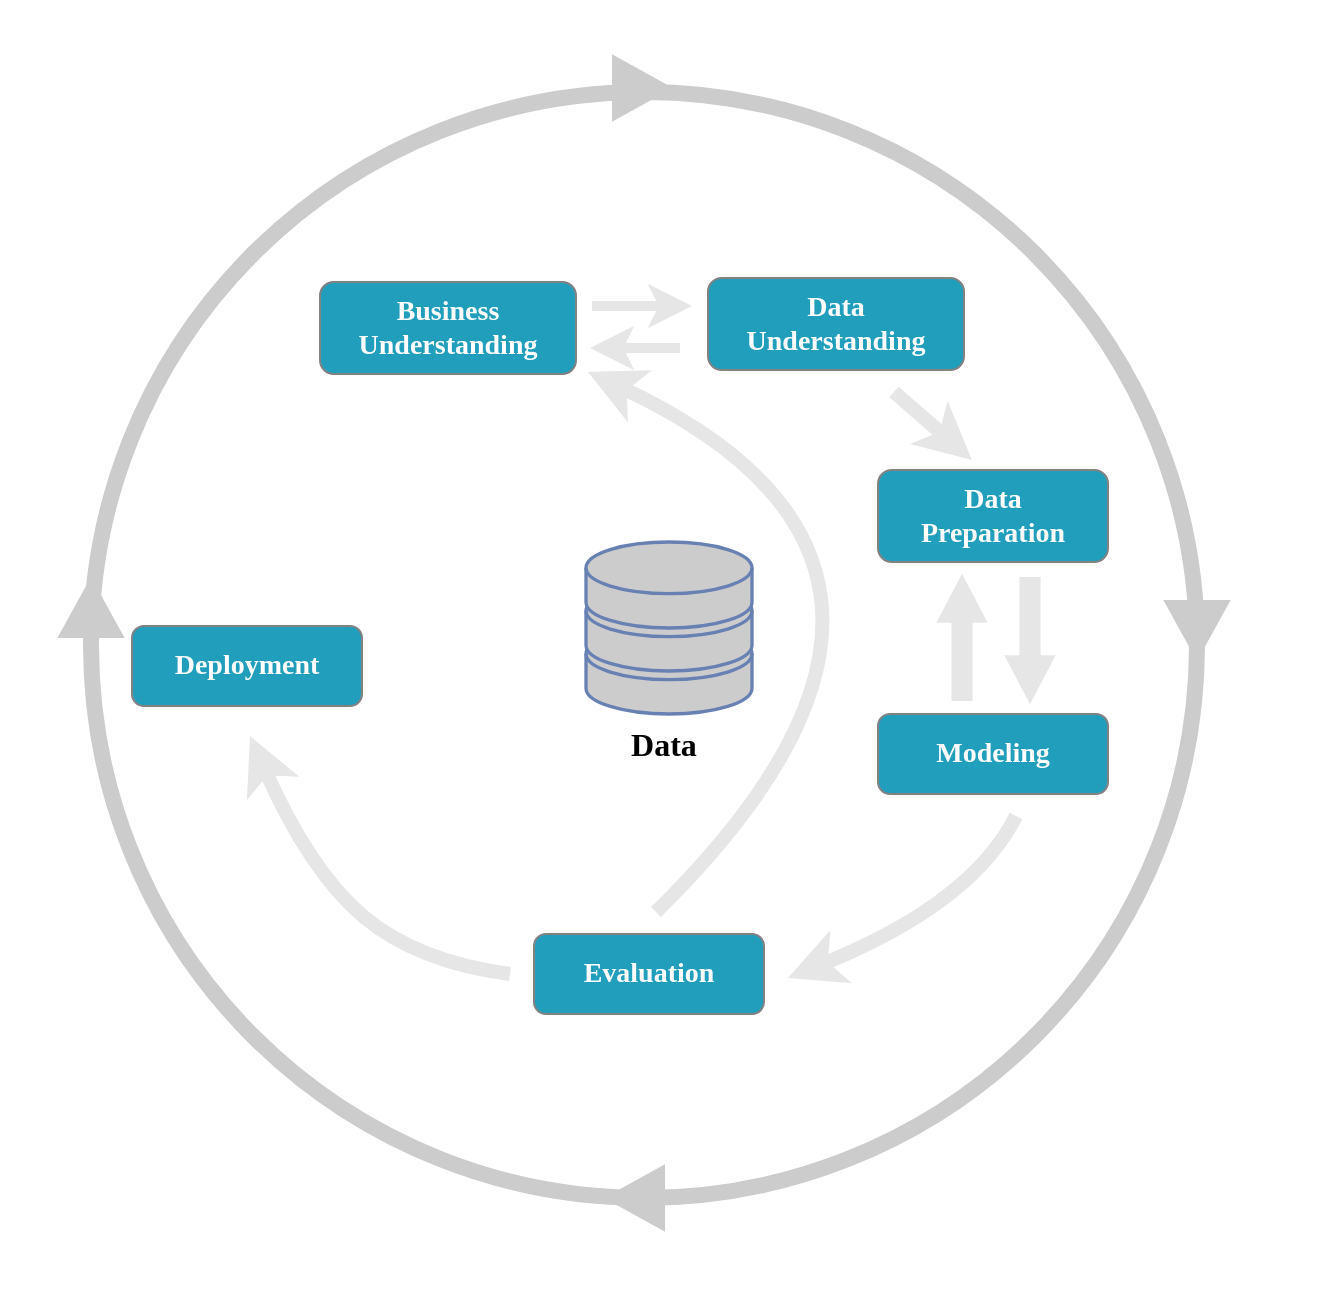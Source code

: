 <mxfile version="24.2.2" type="device">
  <diagram name="第 1 页" id="kNHRGInsF0GLIskwiczz">
    <mxGraphModel dx="1434" dy="841" grid="0" gridSize="10" guides="1" tooltips="1" connect="1" arrows="1" fold="1" page="1" pageScale="1" pageWidth="827" pageHeight="1169" math="0" shadow="0">
      <root>
        <mxCell id="0" />
        <mxCell id="1" parent="0" />
        <mxCell id="mBkOeJFsPVEQG8PaR_3U-33" value="" style="rounded=0;whiteSpace=wrap;html=1;strokeColor=none;fillColor=none;" parent="1" vertex="1">
          <mxGeometry x="62" y="98" width="669" height="648" as="geometry" />
        </mxCell>
        <mxCell id="mBkOeJFsPVEQG8PaR_3U-11" value="" style="ellipse;whiteSpace=wrap;html=1;aspect=fixed;container=0;horizontal=1;strokeWidth=8;strokeColor=#CCCCCC;" parent="1" vertex="1">
          <mxGeometry x="107.5" y="144" width="553" height="553" as="geometry" />
        </mxCell>
        <mxCell id="mBkOeJFsPVEQG8PaR_3U-4" value="&lt;b&gt;&lt;font face=&quot;Verdana&quot; style=&quot;font-size: 16px;&quot;&gt;Data&lt;/font&gt;&lt;/b&gt;" style="text;html=1;align=center;verticalAlign=middle;whiteSpace=wrap;rounded=0;" parent="1" vertex="1">
          <mxGeometry x="363.75" y="455" width="60" height="30" as="geometry" />
        </mxCell>
        <mxCell id="mBkOeJFsPVEQG8PaR_3U-5" value="&lt;font color=&quot;#ffffff&quot; face=&quot;Verdana&quot; style=&quot;font-size: 14px;&quot;&gt;&lt;b&gt;Evaluation&lt;/b&gt;&lt;/font&gt;" style="rounded=1;whiteSpace=wrap;html=1;strokeColor=#838181;fillColor=#219EBC;" parent="1" vertex="1">
          <mxGeometry x="329" y="565" width="115" height="40" as="geometry" />
        </mxCell>
        <mxCell id="mBkOeJFsPVEQG8PaR_3U-6" value="&lt;font color=&quot;#ffffff&quot; face=&quot;Verdana&quot; style=&quot;font-size: 14px;&quot;&gt;&lt;b&gt;Modeling&lt;/b&gt;&lt;/font&gt;" style="rounded=1;whiteSpace=wrap;html=1;strokeColor=#838181;fillColor=#219EBC;" parent="1" vertex="1">
          <mxGeometry x="501" y="455" width="115" height="40" as="geometry" />
        </mxCell>
        <mxCell id="mBkOeJFsPVEQG8PaR_3U-7" value="&lt;font color=&quot;#ffffff&quot; face=&quot;Verdana&quot; style=&quot;font-size: 14px;&quot;&gt;&lt;b&gt;Data&lt;/b&gt;&lt;/font&gt;&lt;div&gt;&lt;font color=&quot;#ffffff&quot; face=&quot;Verdana&quot; style=&quot;font-size: 14px;&quot;&gt;&lt;b&gt;Preparation&lt;/b&gt;&lt;/font&gt;&lt;/div&gt;" style="rounded=1;whiteSpace=wrap;html=1;strokeColor=#838181;fillColor=#219EBC;" parent="1" vertex="1">
          <mxGeometry x="501" y="333" width="115" height="46" as="geometry" />
        </mxCell>
        <mxCell id="mBkOeJFsPVEQG8PaR_3U-8" value="&lt;font color=&quot;#ffffff&quot; face=&quot;Verdana&quot; style=&quot;font-size: 14px;&quot;&gt;&lt;b&gt;Data&lt;/b&gt;&lt;/font&gt;&lt;div&gt;&lt;font face=&quot;Verdana&quot; color=&quot;#ffffff&quot;&gt;&lt;span style=&quot;font-size: 14px;&quot;&gt;&lt;b&gt;Understanding&lt;/b&gt;&lt;/span&gt;&lt;/font&gt;&lt;/div&gt;" style="rounded=1;whiteSpace=wrap;html=1;strokeColor=#838181;fillColor=#219EBC;" parent="1" vertex="1">
          <mxGeometry x="416" y="237" width="128" height="46" as="geometry" />
        </mxCell>
        <mxCell id="mBkOeJFsPVEQG8PaR_3U-9" value="&lt;font face=&quot;Verdana&quot; color=&quot;#ffffff&quot;&gt;&lt;span style=&quot;font-size: 14px;&quot;&gt;&lt;b&gt;Business&lt;/b&gt;&lt;/span&gt;&lt;/font&gt;&lt;br&gt;&lt;div&gt;&lt;font face=&quot;Verdana&quot; color=&quot;#ffffff&quot;&gt;&lt;span style=&quot;font-size: 14px;&quot;&gt;&lt;b&gt;Understanding&lt;/b&gt;&lt;/span&gt;&lt;/font&gt;&lt;/div&gt;" style="rounded=1;whiteSpace=wrap;html=1;strokeColor=#838181;fillColor=#219EBC;" parent="1" vertex="1">
          <mxGeometry x="222" y="239" width="128" height="46" as="geometry" />
        </mxCell>
        <mxCell id="mBkOeJFsPVEQG8PaR_3U-10" value="&lt;font color=&quot;#ffffff&quot; face=&quot;Verdana&quot; style=&quot;font-size: 14px;&quot;&gt;&lt;b&gt;Deployment&lt;/b&gt;&lt;/font&gt;" style="rounded=1;whiteSpace=wrap;html=1;strokeColor=#838181;fillColor=#219EBC;" parent="1" vertex="1">
          <mxGeometry x="128" y="411" width="115" height="40" as="geometry" />
        </mxCell>
        <mxCell id="mBkOeJFsPVEQG8PaR_3U-13" value="" style="html=1;shadow=0;dashed=0;align=center;verticalAlign=middle;shape=mxgraph.arrows2.arrow;dy=0.52;dx=29;notch=0;rotation=-90;strokeColor=#CCCCCC;fillColor=#CCCCCC;" parent="1" vertex="1">
          <mxGeometry x="93" y="386" width="29" height="32" as="geometry" />
        </mxCell>
        <mxCell id="mBkOeJFsPVEQG8PaR_3U-14" value="" style="html=1;shadow=0;dashed=0;align=center;verticalAlign=middle;shape=mxgraph.arrows2.arrow;dy=0.52;dx=29;notch=0;rotation=-180;strokeColor=#CCCCCC;fillColor=#CCCCCC;" parent="1" vertex="1">
          <mxGeometry x="365" y="681" width="29" height="32" as="geometry" />
        </mxCell>
        <mxCell id="mBkOeJFsPVEQG8PaR_3U-15" value="" style="html=1;shadow=0;dashed=0;align=center;verticalAlign=middle;shape=mxgraph.arrows2.arrow;dy=0.52;dx=29;notch=0;rotation=0;strokeColor=#CCCCCC;fillColor=#CCCCCC;" parent="1" vertex="1">
          <mxGeometry x="368.5" y="126" width="29" height="32" as="geometry" />
        </mxCell>
        <mxCell id="mBkOeJFsPVEQG8PaR_3U-16" value="" style="html=1;shadow=0;dashed=0;align=center;verticalAlign=middle;shape=mxgraph.arrows2.arrow;dy=0.52;dx=29;notch=0;rotation=90;strokeColor=#CCCCCC;fillColor=#CCCCCC;" parent="1" vertex="1">
          <mxGeometry x="646" y="397" width="29" height="32" as="geometry" />
        </mxCell>
        <mxCell id="mBkOeJFsPVEQG8PaR_3U-20" value="" style="html=1;shadow=0;dashed=0;align=center;verticalAlign=middle;shape=mxgraph.arrows2.arrow;dy=0.6;dx=22.92;direction=south;notch=0;fillStyle=auto;fillColor=#E6E6E6;strokeColor=#E6E6E6;" parent="1" vertex="1">
          <mxGeometry x="565" y="387" width="24" height="62" as="geometry" />
        </mxCell>
        <mxCell id="mBkOeJFsPVEQG8PaR_3U-22" value="" style="html=1;shadow=0;dashed=0;align=center;verticalAlign=middle;shape=mxgraph.arrows2.arrow;dy=0.6;dx=22.92;direction=south;notch=0;fillStyle=auto;fillColor=#E6E6E6;strokeColor=#E6E6E6;rotation=-180;" parent="1" vertex="1">
          <mxGeometry x="531" y="386" width="24" height="62" as="geometry" />
        </mxCell>
        <mxCell id="mBkOeJFsPVEQG8PaR_3U-25" value="" style="curved=1;endArrow=classic;html=1;rounded=0;strokeWidth=7;targetPerimeterSpacing=1;startArrow=none;startFill=0;strokeColor=#E6E6E6;" parent="1" edge="1">
          <mxGeometry width="50" height="50" relative="1" as="geometry">
            <mxPoint x="570" y="506" as="sourcePoint" />
            <mxPoint x="456" y="587" as="targetPoint" />
            <Array as="points">
              <mxPoint x="548" y="550" />
            </Array>
          </mxGeometry>
        </mxCell>
        <mxCell id="mBkOeJFsPVEQG8PaR_3U-26" value="" style="curved=1;endArrow=classic;html=1;rounded=0;strokeWidth=7;targetPerimeterSpacing=1;startArrow=none;startFill=0;strokeColor=#E6E6E6;" parent="1" edge="1">
          <mxGeometry width="50" height="50" relative="1" as="geometry">
            <mxPoint x="317" y="585" as="sourcePoint" />
            <mxPoint x="187" y="466" as="targetPoint" />
            <Array as="points">
              <mxPoint x="271" y="579" />
              <mxPoint x="217" y="534" />
            </Array>
          </mxGeometry>
        </mxCell>
        <mxCell id="mBkOeJFsPVEQG8PaR_3U-27" value="" style="curved=1;endArrow=classic;html=1;rounded=0;strokeWidth=7;targetPerimeterSpacing=1;startArrow=none;startFill=0;strokeColor=#E6E6E6;" parent="1" edge="1">
          <mxGeometry width="50" height="50" relative="1" as="geometry">
            <mxPoint x="390" y="554" as="sourcePoint" />
            <mxPoint x="356" y="284" as="targetPoint" />
            <Array as="points">
              <mxPoint x="565" y="381.5" />
            </Array>
          </mxGeometry>
        </mxCell>
        <mxCell id="mBkOeJFsPVEQG8PaR_3U-28" value="" style="curved=1;endArrow=classic;html=1;rounded=0;strokeWidth=7;targetPerimeterSpacing=1;startArrow=none;startFill=0;strokeColor=#E6E6E6;" parent="1" edge="1">
          <mxGeometry width="50" height="50" relative="1" as="geometry">
            <mxPoint x="509" y="294" as="sourcePoint" />
            <mxPoint x="548" y="328" as="targetPoint" />
            <Array as="points" />
          </mxGeometry>
        </mxCell>
        <mxCell id="mBkOeJFsPVEQG8PaR_3U-29" value="" style="curved=1;endArrow=classic;html=1;rounded=0;strokeWidth=5;targetPerimeterSpacing=1;startArrow=none;startFill=0;strokeColor=#E6E6E6;" parent="1" edge="1">
          <mxGeometry width="50" height="50" relative="1" as="geometry">
            <mxPoint x="358" y="251" as="sourcePoint" />
            <mxPoint x="408" y="251" as="targetPoint" />
            <Array as="points" />
          </mxGeometry>
        </mxCell>
        <mxCell id="mBkOeJFsPVEQG8PaR_3U-30" value="" style="curved=1;endArrow=classic;html=1;rounded=0;strokeWidth=5;targetPerimeterSpacing=1;startArrow=none;startFill=0;strokeColor=#E6E6E6;" parent="1" edge="1">
          <mxGeometry width="50" height="50" relative="1" as="geometry">
            <mxPoint x="402" y="272" as="sourcePoint" />
            <mxPoint x="357" y="272" as="targetPoint" />
            <Array as="points" />
          </mxGeometry>
        </mxCell>
        <mxCell id="77A1osJLyC_Te1__EVFt-1" value="" style="fontColor=#0066CC;verticalAlign=top;verticalLabelPosition=bottom;labelPosition=center;align=center;html=1;outlineConnect=0;fillColor=#CCCCCC;strokeColor=#6881B3;gradientColor=none;gradientDirection=north;strokeWidth=2;shape=mxgraph.networks.storage;" vertex="1" parent="1">
          <mxGeometry x="355" y="369" width="83" height="86" as="geometry" />
        </mxCell>
      </root>
    </mxGraphModel>
  </diagram>
</mxfile>
